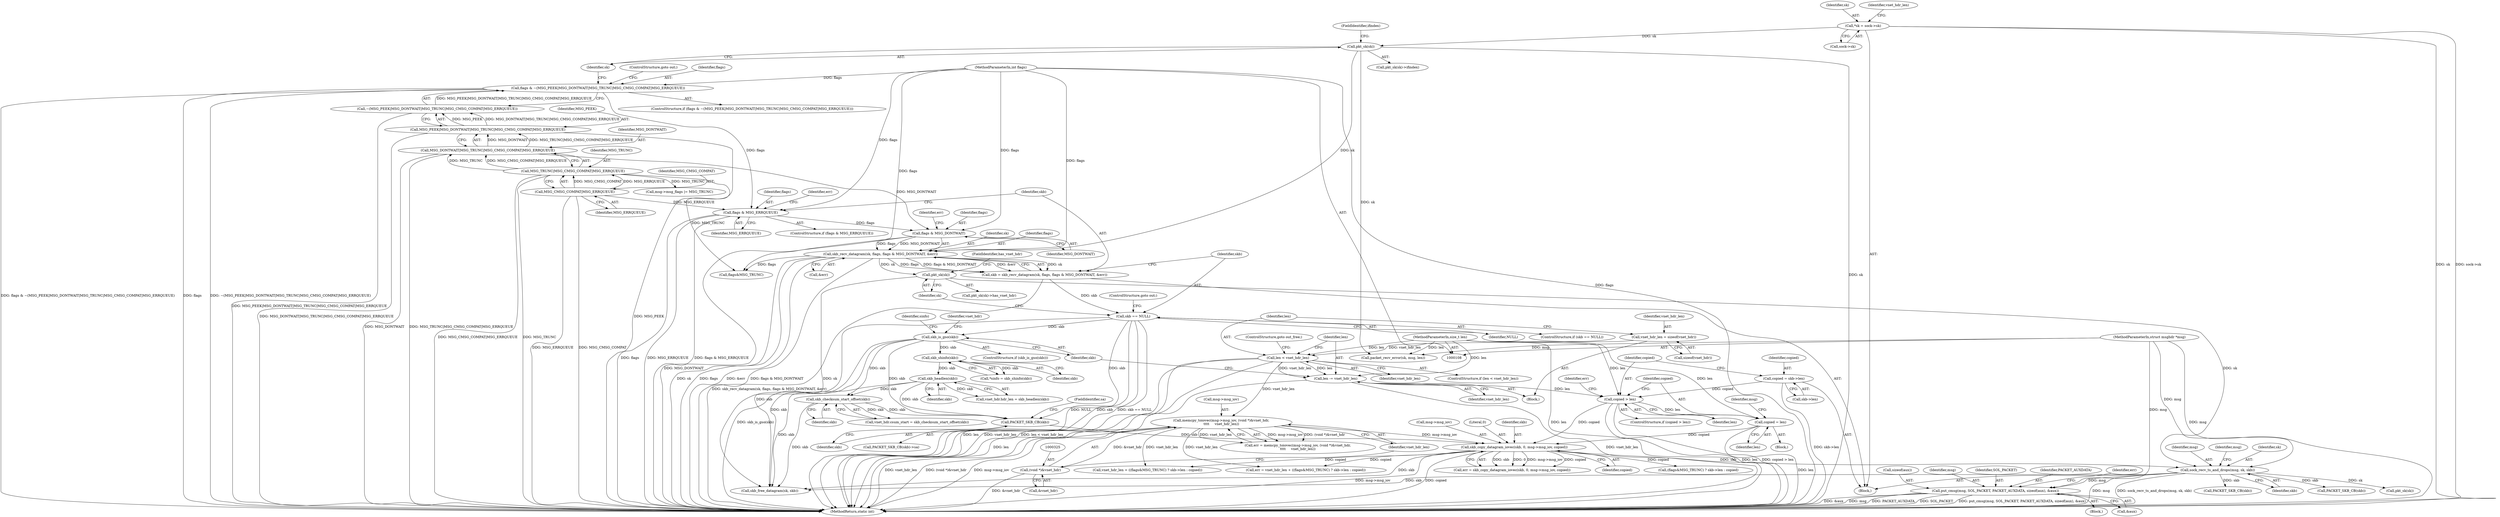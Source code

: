 digraph "0_linux_13fcb7bd322164c67926ffe272846d4860196dc6@pointer" {
"1000482" [label="(Call,put_cmsg(msg, SOL_PACKET, PACKET_AUXDATA, sizeof(aux), &aux))"];
"1000386" [label="(Call,sock_recv_ts_and_drops(msg, sk, skb))"];
"1000111" [label="(MethodParameterIn,struct msghdr *msg)"];
"1000186" [label="(Call,pkt_sk(sk))"];
"1000171" [label="(Call,skb_recv_datagram(sk, flags, flags & MSG_DONTWAIT, &err))"];
"1000150" [label="(Call,pkt_sk(sk))"];
"1000116" [label="(Call,*sk = sock->sk)"];
"1000174" [label="(Call,flags & MSG_DONTWAIT)"];
"1000158" [label="(Call,flags & MSG_ERRQUEUE)"];
"1000134" [label="(Call,flags & ~(MSG_PEEK|MSG_DONTWAIT|MSG_TRUNC|MSG_CMSG_COMPAT|MSG_ERRQUEUE))"];
"1000113" [label="(MethodParameterIn,int flags)"];
"1000136" [label="(Call,~(MSG_PEEK|MSG_DONTWAIT|MSG_TRUNC|MSG_CMSG_COMPAT|MSG_ERRQUEUE))"];
"1000137" [label="(Call,MSG_PEEK|MSG_DONTWAIT|MSG_TRUNC|MSG_CMSG_COMPAT|MSG_ERRQUEUE)"];
"1000139" [label="(Call,MSG_DONTWAIT|MSG_TRUNC|MSG_CMSG_COMPAT|MSG_ERRQUEUE)"];
"1000141" [label="(Call,MSG_TRUNC|MSG_CMSG_COMPAT|MSG_ERRQUEUE)"];
"1000143" [label="(Call,MSG_CMSG_COMPAT|MSG_ERRQUEUE)"];
"1000376" [label="(Call,skb_copy_datagram_iovec(skb, 0, msg->msg_iov, copied))"];
"1000339" [label="(Call,PACKET_SKB_CB(skb))"];
"1000309" [label="(Call,skb_checksum_start_offset(skb))"];
"1000222" [label="(Call,skb_headlen(skb))"];
"1000216" [label="(Call,skb_shinfo(skb))"];
"1000210" [label="(Call,skb_is_gso(skb))"];
"1000180" [label="(Call,skb == NULL)"];
"1000169" [label="(Call,skb = skb_recv_datagram(sk, flags, flags & MSG_DONTWAIT, &err))"];
"1000320" [label="(Call,memcpy_toiovec(msg->msg_iov, (void *)&vnet_hdr,\n\t\t\t\t     vnet_hdr_len))"];
"1000324" [label="(Call,(void *)&vnet_hdr)"];
"1000202" [label="(Call,len < vnet_hdr_len)"];
"1000112" [label="(MethodParameterIn,size_t len)"];
"1000197" [label="(Call,vnet_hdr_len = sizeof(vnet_hdr))"];
"1000366" [label="(Call,copied = len)"];
"1000362" [label="(Call,copied > len)"];
"1000356" [label="(Call,copied = skb->len)"];
"1000206" [label="(Call,len -= vnet_hdr_len)"];
"1000328" [label="(Identifier,vnet_hdr_len)"];
"1000209" [label="(ControlStructure,if (skb_is_gso(skb)))"];
"1000486" [label="(Call,sizeof(aux))"];
"1000341" [label="(FieldIdentifier,sa)"];
"1000326" [label="(Call,&vnet_hdr)"];
"1000310" [label="(Identifier,skb)"];
"1000494" [label="(Call,(flags&MSG_TRUNC) ? skb->len : copied)"];
"1000208" [label="(Identifier,vnet_hdr_len)"];
"1000139" [label="(Call,MSG_DONTWAIT|MSG_TRUNC|MSG_CMSG_COMPAT|MSG_ERRQUEUE)"];
"1000149" [label="(Call,pkt_sk(sk)->ifindex)"];
"1000136" [label="(Call,~(MSG_PEEK|MSG_DONTWAIT|MSG_TRUNC|MSG_CMSG_COMPAT|MSG_ERRQUEUE))"];
"1000357" [label="(Identifier,copied)"];
"1000152" [label="(FieldIdentifier,ifindex)"];
"1000490" [label="(Call,err = vnet_hdr_len + ((flags&MSG_TRUNC) ? skb->len : copied))"];
"1000160" [label="(Identifier,MSG_ERRQUEUE)"];
"1000375" [label="(Identifier,err)"];
"1000133" [label="(ControlStructure,if (flags & ~(MSG_PEEK|MSG_DONTWAIT|MSG_TRUNC|MSG_CMSG_COMPAT|MSG_ERRQUEUE)))"];
"1000434" [label="(Call,PACKET_SKB_CB(skb))"];
"1000197" [label="(Call,vnet_hdr_len = sizeof(vnet_hdr))"];
"1000358" [label="(Call,skb->len)"];
"1000180" [label="(Call,skb == NULL)"];
"1000111" [label="(MethodParameterIn,struct msghdr *msg)"];
"1000356" [label="(Call,copied = skb->len)"];
"1000171" [label="(Call,skb_recv_datagram(sk, flags, flags & MSG_DONTWAIT, &err))"];
"1000172" [label="(Identifier,sk)"];
"1000366" [label="(Call,copied = len)"];
"1000201" [label="(ControlStructure,if (len < vnet_hdr_len))"];
"1000210" [label="(Call,skb_is_gso(skb))"];
"1000141" [label="(Call,MSG_TRUNC|MSG_CMSG_COMPAT|MSG_ERRQUEUE)"];
"1000118" [label="(Call,sock->sk)"];
"1000223" [label="(Identifier,skb)"];
"1000204" [label="(Identifier,vnet_hdr_len)"];
"1000178" [label="(Identifier,err)"];
"1000163" [label="(Identifier,err)"];
"1000145" [label="(Identifier,MSG_ERRQUEUE)"];
"1000114" [label="(Block,)"];
"1000371" [label="(Identifier,msg)"];
"1000186" [label="(Call,pkt_sk(sk))"];
"1000117" [label="(Identifier,sk)"];
"1000318" [label="(Call,err = memcpy_toiovec(msg->msg_iov, (void *)&vnet_hdr,\n\t\t\t\t     vnet_hdr_len))"];
"1000386" [label="(Call,sock_recv_ts_and_drops(msg, sk, skb))"];
"1000338" [label="(Call,PACKET_SKB_CB(skb)->sa)"];
"1000187" [label="(Identifier,sk)"];
"1000113" [label="(MethodParameterIn,int flags)"];
"1000408" [label="(Call,pkt_sk(sk))"];
"1000309" [label="(Call,skb_checksum_start_offset(skb))"];
"1000164" [label="(Call,packet_recv_error(sk, msg, len))"];
"1000361" [label="(ControlStructure,if (copied > len))"];
"1000215" [label="(Identifier,sinfo)"];
"1000181" [label="(Identifier,skb)"];
"1000214" [label="(Call,*sinfo = skb_shinfo(skb))"];
"1000144" [label="(Identifier,MSG_CMSG_COMPAT)"];
"1000170" [label="(Identifier,skb)"];
"1000199" [label="(Call,sizeof(vnet_hdr))"];
"1000143" [label="(Call,MSG_CMSG_COMPAT|MSG_ERRQUEUE)"];
"1000177" [label="(Call,&err)"];
"1000176" [label="(Identifier,MSG_DONTWAIT)"];
"1000483" [label="(Identifier,msg)"];
"1000484" [label="(Identifier,SOL_PACKET)"];
"1000376" [label="(Call,skb_copy_datagram_iovec(skb, 0, msg->msg_iov, copied))"];
"1000112" [label="(MethodParameterIn,size_t len)"];
"1000387" [label="(Identifier,msg)"];
"1000369" [label="(Call,msg->msg_flags |= MSG_TRUNC)"];
"1000134" [label="(Call,flags & ~(MSG_PEEK|MSG_DONTWAIT|MSG_TRUNC|MSG_CMSG_COMPAT|MSG_ERRQUEUE))"];
"1000218" [label="(Call,vnet_hdr.hdr_len = skb_headlen(skb))"];
"1000321" [label="(Call,msg->msg_iov)"];
"1000340" [label="(Identifier,skb)"];
"1000324" [label="(Call,(void *)&vnet_hdr)"];
"1000211" [label="(Identifier,skb)"];
"1000389" [label="(Identifier,skb)"];
"1000392" [label="(Identifier,msg)"];
"1000189" [label="(Block,)"];
"1000485" [label="(Identifier,PACKET_AUXDATA)"];
"1000379" [label="(Call,msg->msg_iov)"];
"1000290" [label="(Identifier,vnet_hdr)"];
"1000159" [label="(Identifier,flags)"];
"1000185" [label="(Call,pkt_sk(sk)->has_vnet_hdr)"];
"1000202" [label="(Call,len < vnet_hdr_len)"];
"1000203" [label="(Identifier,len)"];
"1000216" [label="(Call,skb_shinfo(skb))"];
"1000150" [label="(Call,pkt_sk(sk))"];
"1000217" [label="(Identifier,skb)"];
"1000388" [label="(Identifier,sk)"];
"1000116" [label="(Call,*sk = sock->sk)"];
"1000169" [label="(Call,skb = skb_recv_datagram(sk, flags, flags & MSG_DONTWAIT, &err))"];
"1000146" [label="(ControlStructure,goto out;)"];
"1000198" [label="(Identifier,vnet_hdr_len)"];
"1000173" [label="(Identifier,flags)"];
"1000158" [label="(Call,flags & MSG_ERRQUEUE)"];
"1000175" [label="(Identifier,flags)"];
"1000374" [label="(Call,err = skb_copy_datagram_iovec(skb, 0, msg->msg_iov, copied))"];
"1000183" [label="(ControlStructure,goto out;)"];
"1000482" [label="(Call,put_cmsg(msg, SOL_PACKET, PACKET_AUXDATA, sizeof(aux), &aux))"];
"1000140" [label="(Identifier,MSG_DONTWAIT)"];
"1000157" [label="(ControlStructure,if (flags & MSG_ERRQUEUE))"];
"1000365" [label="(Block,)"];
"1000378" [label="(Literal,0)"];
"1000382" [label="(Identifier,copied)"];
"1000400" [label="(Call,PACKET_SKB_CB(skb))"];
"1000127" [label="(Identifier,vnet_hdr_len)"];
"1000492" [label="(Call,vnet_hdr_len + ((flags&MSG_TRUNC) ? skb->len : copied))"];
"1000188" [label="(FieldIdentifier,has_vnet_hdr)"];
"1000182" [label="(Identifier,NULL)"];
"1000495" [label="(Call,flags&MSG_TRUNC)"];
"1000137" [label="(Call,MSG_PEEK|MSG_DONTWAIT|MSG_TRUNC|MSG_CMSG_COMPAT|MSG_ERRQUEUE)"];
"1000135" [label="(Identifier,flags)"];
"1000411" [label="(Block,)"];
"1000206" [label="(Call,len -= vnet_hdr_len)"];
"1000142" [label="(Identifier,MSG_TRUNC)"];
"1000491" [label="(Identifier,err)"];
"1000205" [label="(ControlStructure,goto out_free;)"];
"1000377" [label="(Identifier,skb)"];
"1000151" [label="(Identifier,sk)"];
"1000179" [label="(ControlStructure,if (skb == NULL))"];
"1000367" [label="(Identifier,copied)"];
"1000174" [label="(Call,flags & MSG_DONTWAIT)"];
"1000509" [label="(MethodReturn,static int)"];
"1000488" [label="(Call,&aux)"];
"1000207" [label="(Identifier,len)"];
"1000368" [label="(Identifier,len)"];
"1000364" [label="(Identifier,len)"];
"1000320" [label="(Call,memcpy_toiovec(msg->msg_iov, (void *)&vnet_hdr,\n\t\t\t\t     vnet_hdr_len))"];
"1000138" [label="(Identifier,MSG_PEEK)"];
"1000362" [label="(Call,copied > len)"];
"1000339" [label="(Call,PACKET_SKB_CB(skb))"];
"1000503" [label="(Call,skb_free_datagram(sk, skb))"];
"1000305" [label="(Call,vnet_hdr.csum_start = skb_checksum_start_offset(skb))"];
"1000363" [label="(Identifier,copied)"];
"1000222" [label="(Call,skb_headlen(skb))"];
"1000482" -> "1000411"  [label="AST: "];
"1000482" -> "1000488"  [label="CFG: "];
"1000483" -> "1000482"  [label="AST: "];
"1000484" -> "1000482"  [label="AST: "];
"1000485" -> "1000482"  [label="AST: "];
"1000486" -> "1000482"  [label="AST: "];
"1000488" -> "1000482"  [label="AST: "];
"1000491" -> "1000482"  [label="CFG: "];
"1000482" -> "1000509"  [label="DDG: &aux"];
"1000482" -> "1000509"  [label="DDG: msg"];
"1000482" -> "1000509"  [label="DDG: PACKET_AUXDATA"];
"1000482" -> "1000509"  [label="DDG: SOL_PACKET"];
"1000482" -> "1000509"  [label="DDG: put_cmsg(msg, SOL_PACKET, PACKET_AUXDATA, sizeof(aux), &aux)"];
"1000386" -> "1000482"  [label="DDG: msg"];
"1000111" -> "1000482"  [label="DDG: msg"];
"1000386" -> "1000114"  [label="AST: "];
"1000386" -> "1000389"  [label="CFG: "];
"1000387" -> "1000386"  [label="AST: "];
"1000388" -> "1000386"  [label="AST: "];
"1000389" -> "1000386"  [label="AST: "];
"1000392" -> "1000386"  [label="CFG: "];
"1000386" -> "1000509"  [label="DDG: msg"];
"1000386" -> "1000509"  [label="DDG: sock_recv_ts_and_drops(msg, sk, skb)"];
"1000111" -> "1000386"  [label="DDG: msg"];
"1000186" -> "1000386"  [label="DDG: sk"];
"1000376" -> "1000386"  [label="DDG: skb"];
"1000386" -> "1000400"  [label="DDG: skb"];
"1000386" -> "1000408"  [label="DDG: sk"];
"1000386" -> "1000434"  [label="DDG: skb"];
"1000386" -> "1000503"  [label="DDG: skb"];
"1000111" -> "1000108"  [label="AST: "];
"1000111" -> "1000509"  [label="DDG: msg"];
"1000111" -> "1000164"  [label="DDG: msg"];
"1000186" -> "1000185"  [label="AST: "];
"1000186" -> "1000187"  [label="CFG: "];
"1000187" -> "1000186"  [label="AST: "];
"1000188" -> "1000186"  [label="CFG: "];
"1000171" -> "1000186"  [label="DDG: sk"];
"1000186" -> "1000503"  [label="DDG: sk"];
"1000171" -> "1000169"  [label="AST: "];
"1000171" -> "1000177"  [label="CFG: "];
"1000172" -> "1000171"  [label="AST: "];
"1000173" -> "1000171"  [label="AST: "];
"1000174" -> "1000171"  [label="AST: "];
"1000177" -> "1000171"  [label="AST: "];
"1000169" -> "1000171"  [label="CFG: "];
"1000171" -> "1000509"  [label="DDG: sk"];
"1000171" -> "1000509"  [label="DDG: flags"];
"1000171" -> "1000509"  [label="DDG: &err"];
"1000171" -> "1000509"  [label="DDG: flags & MSG_DONTWAIT"];
"1000171" -> "1000169"  [label="DDG: sk"];
"1000171" -> "1000169"  [label="DDG: flags"];
"1000171" -> "1000169"  [label="DDG: flags & MSG_DONTWAIT"];
"1000171" -> "1000169"  [label="DDG: &err"];
"1000150" -> "1000171"  [label="DDG: sk"];
"1000174" -> "1000171"  [label="DDG: flags"];
"1000174" -> "1000171"  [label="DDG: MSG_DONTWAIT"];
"1000113" -> "1000171"  [label="DDG: flags"];
"1000171" -> "1000495"  [label="DDG: flags"];
"1000150" -> "1000149"  [label="AST: "];
"1000150" -> "1000151"  [label="CFG: "];
"1000151" -> "1000150"  [label="AST: "];
"1000152" -> "1000150"  [label="CFG: "];
"1000150" -> "1000509"  [label="DDG: sk"];
"1000116" -> "1000150"  [label="DDG: sk"];
"1000150" -> "1000164"  [label="DDG: sk"];
"1000116" -> "1000114"  [label="AST: "];
"1000116" -> "1000118"  [label="CFG: "];
"1000117" -> "1000116"  [label="AST: "];
"1000118" -> "1000116"  [label="AST: "];
"1000127" -> "1000116"  [label="CFG: "];
"1000116" -> "1000509"  [label="DDG: sk"];
"1000116" -> "1000509"  [label="DDG: sock->sk"];
"1000174" -> "1000176"  [label="CFG: "];
"1000175" -> "1000174"  [label="AST: "];
"1000176" -> "1000174"  [label="AST: "];
"1000178" -> "1000174"  [label="CFG: "];
"1000174" -> "1000509"  [label="DDG: MSG_DONTWAIT"];
"1000158" -> "1000174"  [label="DDG: flags"];
"1000113" -> "1000174"  [label="DDG: flags"];
"1000139" -> "1000174"  [label="DDG: MSG_DONTWAIT"];
"1000158" -> "1000157"  [label="AST: "];
"1000158" -> "1000160"  [label="CFG: "];
"1000159" -> "1000158"  [label="AST: "];
"1000160" -> "1000158"  [label="AST: "];
"1000163" -> "1000158"  [label="CFG: "];
"1000170" -> "1000158"  [label="CFG: "];
"1000158" -> "1000509"  [label="DDG: flags"];
"1000158" -> "1000509"  [label="DDG: MSG_ERRQUEUE"];
"1000158" -> "1000509"  [label="DDG: flags & MSG_ERRQUEUE"];
"1000134" -> "1000158"  [label="DDG: flags"];
"1000113" -> "1000158"  [label="DDG: flags"];
"1000143" -> "1000158"  [label="DDG: MSG_ERRQUEUE"];
"1000134" -> "1000133"  [label="AST: "];
"1000134" -> "1000136"  [label="CFG: "];
"1000135" -> "1000134"  [label="AST: "];
"1000136" -> "1000134"  [label="AST: "];
"1000146" -> "1000134"  [label="CFG: "];
"1000151" -> "1000134"  [label="CFG: "];
"1000134" -> "1000509"  [label="DDG: flags & ~(MSG_PEEK|MSG_DONTWAIT|MSG_TRUNC|MSG_CMSG_COMPAT|MSG_ERRQUEUE)"];
"1000134" -> "1000509"  [label="DDG: flags"];
"1000134" -> "1000509"  [label="DDG: ~(MSG_PEEK|MSG_DONTWAIT|MSG_TRUNC|MSG_CMSG_COMPAT|MSG_ERRQUEUE)"];
"1000113" -> "1000134"  [label="DDG: flags"];
"1000136" -> "1000134"  [label="DDG: MSG_PEEK|MSG_DONTWAIT|MSG_TRUNC|MSG_CMSG_COMPAT|MSG_ERRQUEUE"];
"1000113" -> "1000108"  [label="AST: "];
"1000113" -> "1000509"  [label="DDG: flags"];
"1000113" -> "1000495"  [label="DDG: flags"];
"1000136" -> "1000137"  [label="CFG: "];
"1000137" -> "1000136"  [label="AST: "];
"1000136" -> "1000509"  [label="DDG: MSG_PEEK|MSG_DONTWAIT|MSG_TRUNC|MSG_CMSG_COMPAT|MSG_ERRQUEUE"];
"1000137" -> "1000136"  [label="DDG: MSG_PEEK"];
"1000137" -> "1000136"  [label="DDG: MSG_DONTWAIT|MSG_TRUNC|MSG_CMSG_COMPAT|MSG_ERRQUEUE"];
"1000137" -> "1000139"  [label="CFG: "];
"1000138" -> "1000137"  [label="AST: "];
"1000139" -> "1000137"  [label="AST: "];
"1000137" -> "1000509"  [label="DDG: MSG_DONTWAIT|MSG_TRUNC|MSG_CMSG_COMPAT|MSG_ERRQUEUE"];
"1000137" -> "1000509"  [label="DDG: MSG_PEEK"];
"1000139" -> "1000137"  [label="DDG: MSG_DONTWAIT"];
"1000139" -> "1000137"  [label="DDG: MSG_TRUNC|MSG_CMSG_COMPAT|MSG_ERRQUEUE"];
"1000139" -> "1000141"  [label="CFG: "];
"1000140" -> "1000139"  [label="AST: "];
"1000141" -> "1000139"  [label="AST: "];
"1000139" -> "1000509"  [label="DDG: MSG_TRUNC|MSG_CMSG_COMPAT|MSG_ERRQUEUE"];
"1000139" -> "1000509"  [label="DDG: MSG_DONTWAIT"];
"1000141" -> "1000139"  [label="DDG: MSG_TRUNC"];
"1000141" -> "1000139"  [label="DDG: MSG_CMSG_COMPAT|MSG_ERRQUEUE"];
"1000141" -> "1000143"  [label="CFG: "];
"1000142" -> "1000141"  [label="AST: "];
"1000143" -> "1000141"  [label="AST: "];
"1000141" -> "1000509"  [label="DDG: MSG_TRUNC"];
"1000141" -> "1000509"  [label="DDG: MSG_CMSG_COMPAT|MSG_ERRQUEUE"];
"1000143" -> "1000141"  [label="DDG: MSG_CMSG_COMPAT"];
"1000143" -> "1000141"  [label="DDG: MSG_ERRQUEUE"];
"1000141" -> "1000369"  [label="DDG: MSG_TRUNC"];
"1000141" -> "1000495"  [label="DDG: MSG_TRUNC"];
"1000143" -> "1000145"  [label="CFG: "];
"1000144" -> "1000143"  [label="AST: "];
"1000145" -> "1000143"  [label="AST: "];
"1000143" -> "1000509"  [label="DDG: MSG_CMSG_COMPAT"];
"1000143" -> "1000509"  [label="DDG: MSG_ERRQUEUE"];
"1000376" -> "1000374"  [label="AST: "];
"1000376" -> "1000382"  [label="CFG: "];
"1000377" -> "1000376"  [label="AST: "];
"1000378" -> "1000376"  [label="AST: "];
"1000379" -> "1000376"  [label="AST: "];
"1000382" -> "1000376"  [label="AST: "];
"1000374" -> "1000376"  [label="CFG: "];
"1000376" -> "1000509"  [label="DDG: msg->msg_iov"];
"1000376" -> "1000509"  [label="DDG: copied"];
"1000376" -> "1000374"  [label="DDG: skb"];
"1000376" -> "1000374"  [label="DDG: 0"];
"1000376" -> "1000374"  [label="DDG: msg->msg_iov"];
"1000376" -> "1000374"  [label="DDG: copied"];
"1000339" -> "1000376"  [label="DDG: skb"];
"1000320" -> "1000376"  [label="DDG: msg->msg_iov"];
"1000366" -> "1000376"  [label="DDG: copied"];
"1000362" -> "1000376"  [label="DDG: copied"];
"1000376" -> "1000490"  [label="DDG: copied"];
"1000376" -> "1000492"  [label="DDG: copied"];
"1000376" -> "1000494"  [label="DDG: copied"];
"1000376" -> "1000503"  [label="DDG: skb"];
"1000339" -> "1000338"  [label="AST: "];
"1000339" -> "1000340"  [label="CFG: "];
"1000340" -> "1000339"  [label="AST: "];
"1000341" -> "1000339"  [label="CFG: "];
"1000309" -> "1000339"  [label="DDG: skb"];
"1000222" -> "1000339"  [label="DDG: skb"];
"1000180" -> "1000339"  [label="DDG: skb"];
"1000210" -> "1000339"  [label="DDG: skb"];
"1000309" -> "1000305"  [label="AST: "];
"1000309" -> "1000310"  [label="CFG: "];
"1000310" -> "1000309"  [label="AST: "];
"1000305" -> "1000309"  [label="CFG: "];
"1000309" -> "1000305"  [label="DDG: skb"];
"1000222" -> "1000309"  [label="DDG: skb"];
"1000210" -> "1000309"  [label="DDG: skb"];
"1000309" -> "1000503"  [label="DDG: skb"];
"1000222" -> "1000218"  [label="AST: "];
"1000222" -> "1000223"  [label="CFG: "];
"1000223" -> "1000222"  [label="AST: "];
"1000218" -> "1000222"  [label="CFG: "];
"1000222" -> "1000218"  [label="DDG: skb"];
"1000216" -> "1000222"  [label="DDG: skb"];
"1000222" -> "1000503"  [label="DDG: skb"];
"1000216" -> "1000214"  [label="AST: "];
"1000216" -> "1000217"  [label="CFG: "];
"1000217" -> "1000216"  [label="AST: "];
"1000214" -> "1000216"  [label="CFG: "];
"1000216" -> "1000214"  [label="DDG: skb"];
"1000210" -> "1000216"  [label="DDG: skb"];
"1000210" -> "1000209"  [label="AST: "];
"1000210" -> "1000211"  [label="CFG: "];
"1000211" -> "1000210"  [label="AST: "];
"1000215" -> "1000210"  [label="CFG: "];
"1000290" -> "1000210"  [label="CFG: "];
"1000210" -> "1000509"  [label="DDG: skb_is_gso(skb)"];
"1000180" -> "1000210"  [label="DDG: skb"];
"1000210" -> "1000503"  [label="DDG: skb"];
"1000180" -> "1000179"  [label="AST: "];
"1000180" -> "1000182"  [label="CFG: "];
"1000181" -> "1000180"  [label="AST: "];
"1000182" -> "1000180"  [label="AST: "];
"1000183" -> "1000180"  [label="CFG: "];
"1000187" -> "1000180"  [label="CFG: "];
"1000180" -> "1000509"  [label="DDG: NULL"];
"1000180" -> "1000509"  [label="DDG: skb"];
"1000180" -> "1000509"  [label="DDG: skb == NULL"];
"1000169" -> "1000180"  [label="DDG: skb"];
"1000180" -> "1000503"  [label="DDG: skb"];
"1000169" -> "1000114"  [label="AST: "];
"1000170" -> "1000169"  [label="AST: "];
"1000181" -> "1000169"  [label="CFG: "];
"1000169" -> "1000509"  [label="DDG: skb_recv_datagram(sk, flags, flags & MSG_DONTWAIT, &err)"];
"1000320" -> "1000318"  [label="AST: "];
"1000320" -> "1000328"  [label="CFG: "];
"1000321" -> "1000320"  [label="AST: "];
"1000324" -> "1000320"  [label="AST: "];
"1000328" -> "1000320"  [label="AST: "];
"1000318" -> "1000320"  [label="CFG: "];
"1000320" -> "1000509"  [label="DDG: vnet_hdr_len"];
"1000320" -> "1000509"  [label="DDG: (void *)&vnet_hdr"];
"1000320" -> "1000509"  [label="DDG: msg->msg_iov"];
"1000320" -> "1000318"  [label="DDG: msg->msg_iov"];
"1000320" -> "1000318"  [label="DDG: (void *)&vnet_hdr"];
"1000320" -> "1000318"  [label="DDG: vnet_hdr_len"];
"1000324" -> "1000320"  [label="DDG: &vnet_hdr"];
"1000202" -> "1000320"  [label="DDG: vnet_hdr_len"];
"1000320" -> "1000490"  [label="DDG: vnet_hdr_len"];
"1000320" -> "1000492"  [label="DDG: vnet_hdr_len"];
"1000324" -> "1000326"  [label="CFG: "];
"1000325" -> "1000324"  [label="AST: "];
"1000326" -> "1000324"  [label="AST: "];
"1000328" -> "1000324"  [label="CFG: "];
"1000324" -> "1000509"  [label="DDG: &vnet_hdr"];
"1000202" -> "1000201"  [label="AST: "];
"1000202" -> "1000204"  [label="CFG: "];
"1000203" -> "1000202"  [label="AST: "];
"1000204" -> "1000202"  [label="AST: "];
"1000205" -> "1000202"  [label="CFG: "];
"1000207" -> "1000202"  [label="CFG: "];
"1000202" -> "1000509"  [label="DDG: len"];
"1000202" -> "1000509"  [label="DDG: vnet_hdr_len"];
"1000202" -> "1000509"  [label="DDG: len < vnet_hdr_len"];
"1000112" -> "1000202"  [label="DDG: len"];
"1000197" -> "1000202"  [label="DDG: vnet_hdr_len"];
"1000202" -> "1000206"  [label="DDG: vnet_hdr_len"];
"1000202" -> "1000206"  [label="DDG: len"];
"1000112" -> "1000108"  [label="AST: "];
"1000112" -> "1000509"  [label="DDG: len"];
"1000112" -> "1000164"  [label="DDG: len"];
"1000112" -> "1000206"  [label="DDG: len"];
"1000112" -> "1000362"  [label="DDG: len"];
"1000112" -> "1000366"  [label="DDG: len"];
"1000197" -> "1000189"  [label="AST: "];
"1000197" -> "1000199"  [label="CFG: "];
"1000198" -> "1000197"  [label="AST: "];
"1000199" -> "1000197"  [label="AST: "];
"1000203" -> "1000197"  [label="CFG: "];
"1000366" -> "1000365"  [label="AST: "];
"1000366" -> "1000368"  [label="CFG: "];
"1000367" -> "1000366"  [label="AST: "];
"1000368" -> "1000366"  [label="AST: "];
"1000371" -> "1000366"  [label="CFG: "];
"1000366" -> "1000509"  [label="DDG: len"];
"1000362" -> "1000366"  [label="DDG: len"];
"1000362" -> "1000361"  [label="AST: "];
"1000362" -> "1000364"  [label="CFG: "];
"1000363" -> "1000362"  [label="AST: "];
"1000364" -> "1000362"  [label="AST: "];
"1000367" -> "1000362"  [label="CFG: "];
"1000375" -> "1000362"  [label="CFG: "];
"1000362" -> "1000509"  [label="DDG: len"];
"1000362" -> "1000509"  [label="DDG: copied > len"];
"1000356" -> "1000362"  [label="DDG: copied"];
"1000206" -> "1000362"  [label="DDG: len"];
"1000356" -> "1000114"  [label="AST: "];
"1000356" -> "1000358"  [label="CFG: "];
"1000357" -> "1000356"  [label="AST: "];
"1000358" -> "1000356"  [label="AST: "];
"1000363" -> "1000356"  [label="CFG: "];
"1000356" -> "1000509"  [label="DDG: skb->len"];
"1000206" -> "1000189"  [label="AST: "];
"1000206" -> "1000208"  [label="CFG: "];
"1000207" -> "1000206"  [label="AST: "];
"1000208" -> "1000206"  [label="AST: "];
"1000211" -> "1000206"  [label="CFG: "];
"1000206" -> "1000509"  [label="DDG: vnet_hdr_len"];
"1000206" -> "1000509"  [label="DDG: len"];
}
